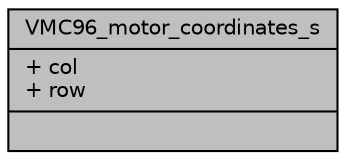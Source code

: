 digraph "VMC96_motor_coordinates_s"
{
  edge [fontname="Helvetica",fontsize="10",labelfontname="Helvetica",labelfontsize="10"];
  node [fontname="Helvetica",fontsize="10",shape=record];
  Node1 [label="{VMC96_motor_coordinates_s\n|+ col\l+ row\l|}",height=0.2,width=0.4,color="black", fillcolor="grey75", style="filled" fontcolor="black"];
}
